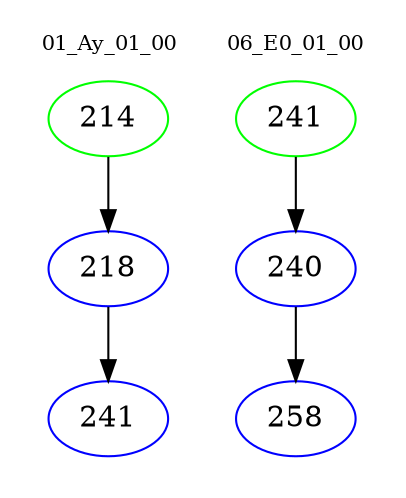 digraph{
subgraph cluster_0 {
color = white
label = "01_Ay_01_00";
fontsize=10;
T0_214 [label="214", color="green"]
T0_214 -> T0_218 [color="black"]
T0_218 [label="218", color="blue"]
T0_218 -> T0_241 [color="black"]
T0_241 [label="241", color="blue"]
}
subgraph cluster_1 {
color = white
label = "06_E0_01_00";
fontsize=10;
T1_241 [label="241", color="green"]
T1_241 -> T1_240 [color="black"]
T1_240 [label="240", color="blue"]
T1_240 -> T1_258 [color="black"]
T1_258 [label="258", color="blue"]
}
}
